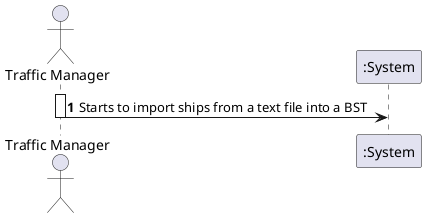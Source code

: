 @startuml

autonumber

skinparam sequenceMessageAlign left

actor "Traffic Manager" as tm

activate tm

tm -> ":System" : Starts to import ships from a text file into a BST

deactivate tm

@enduml